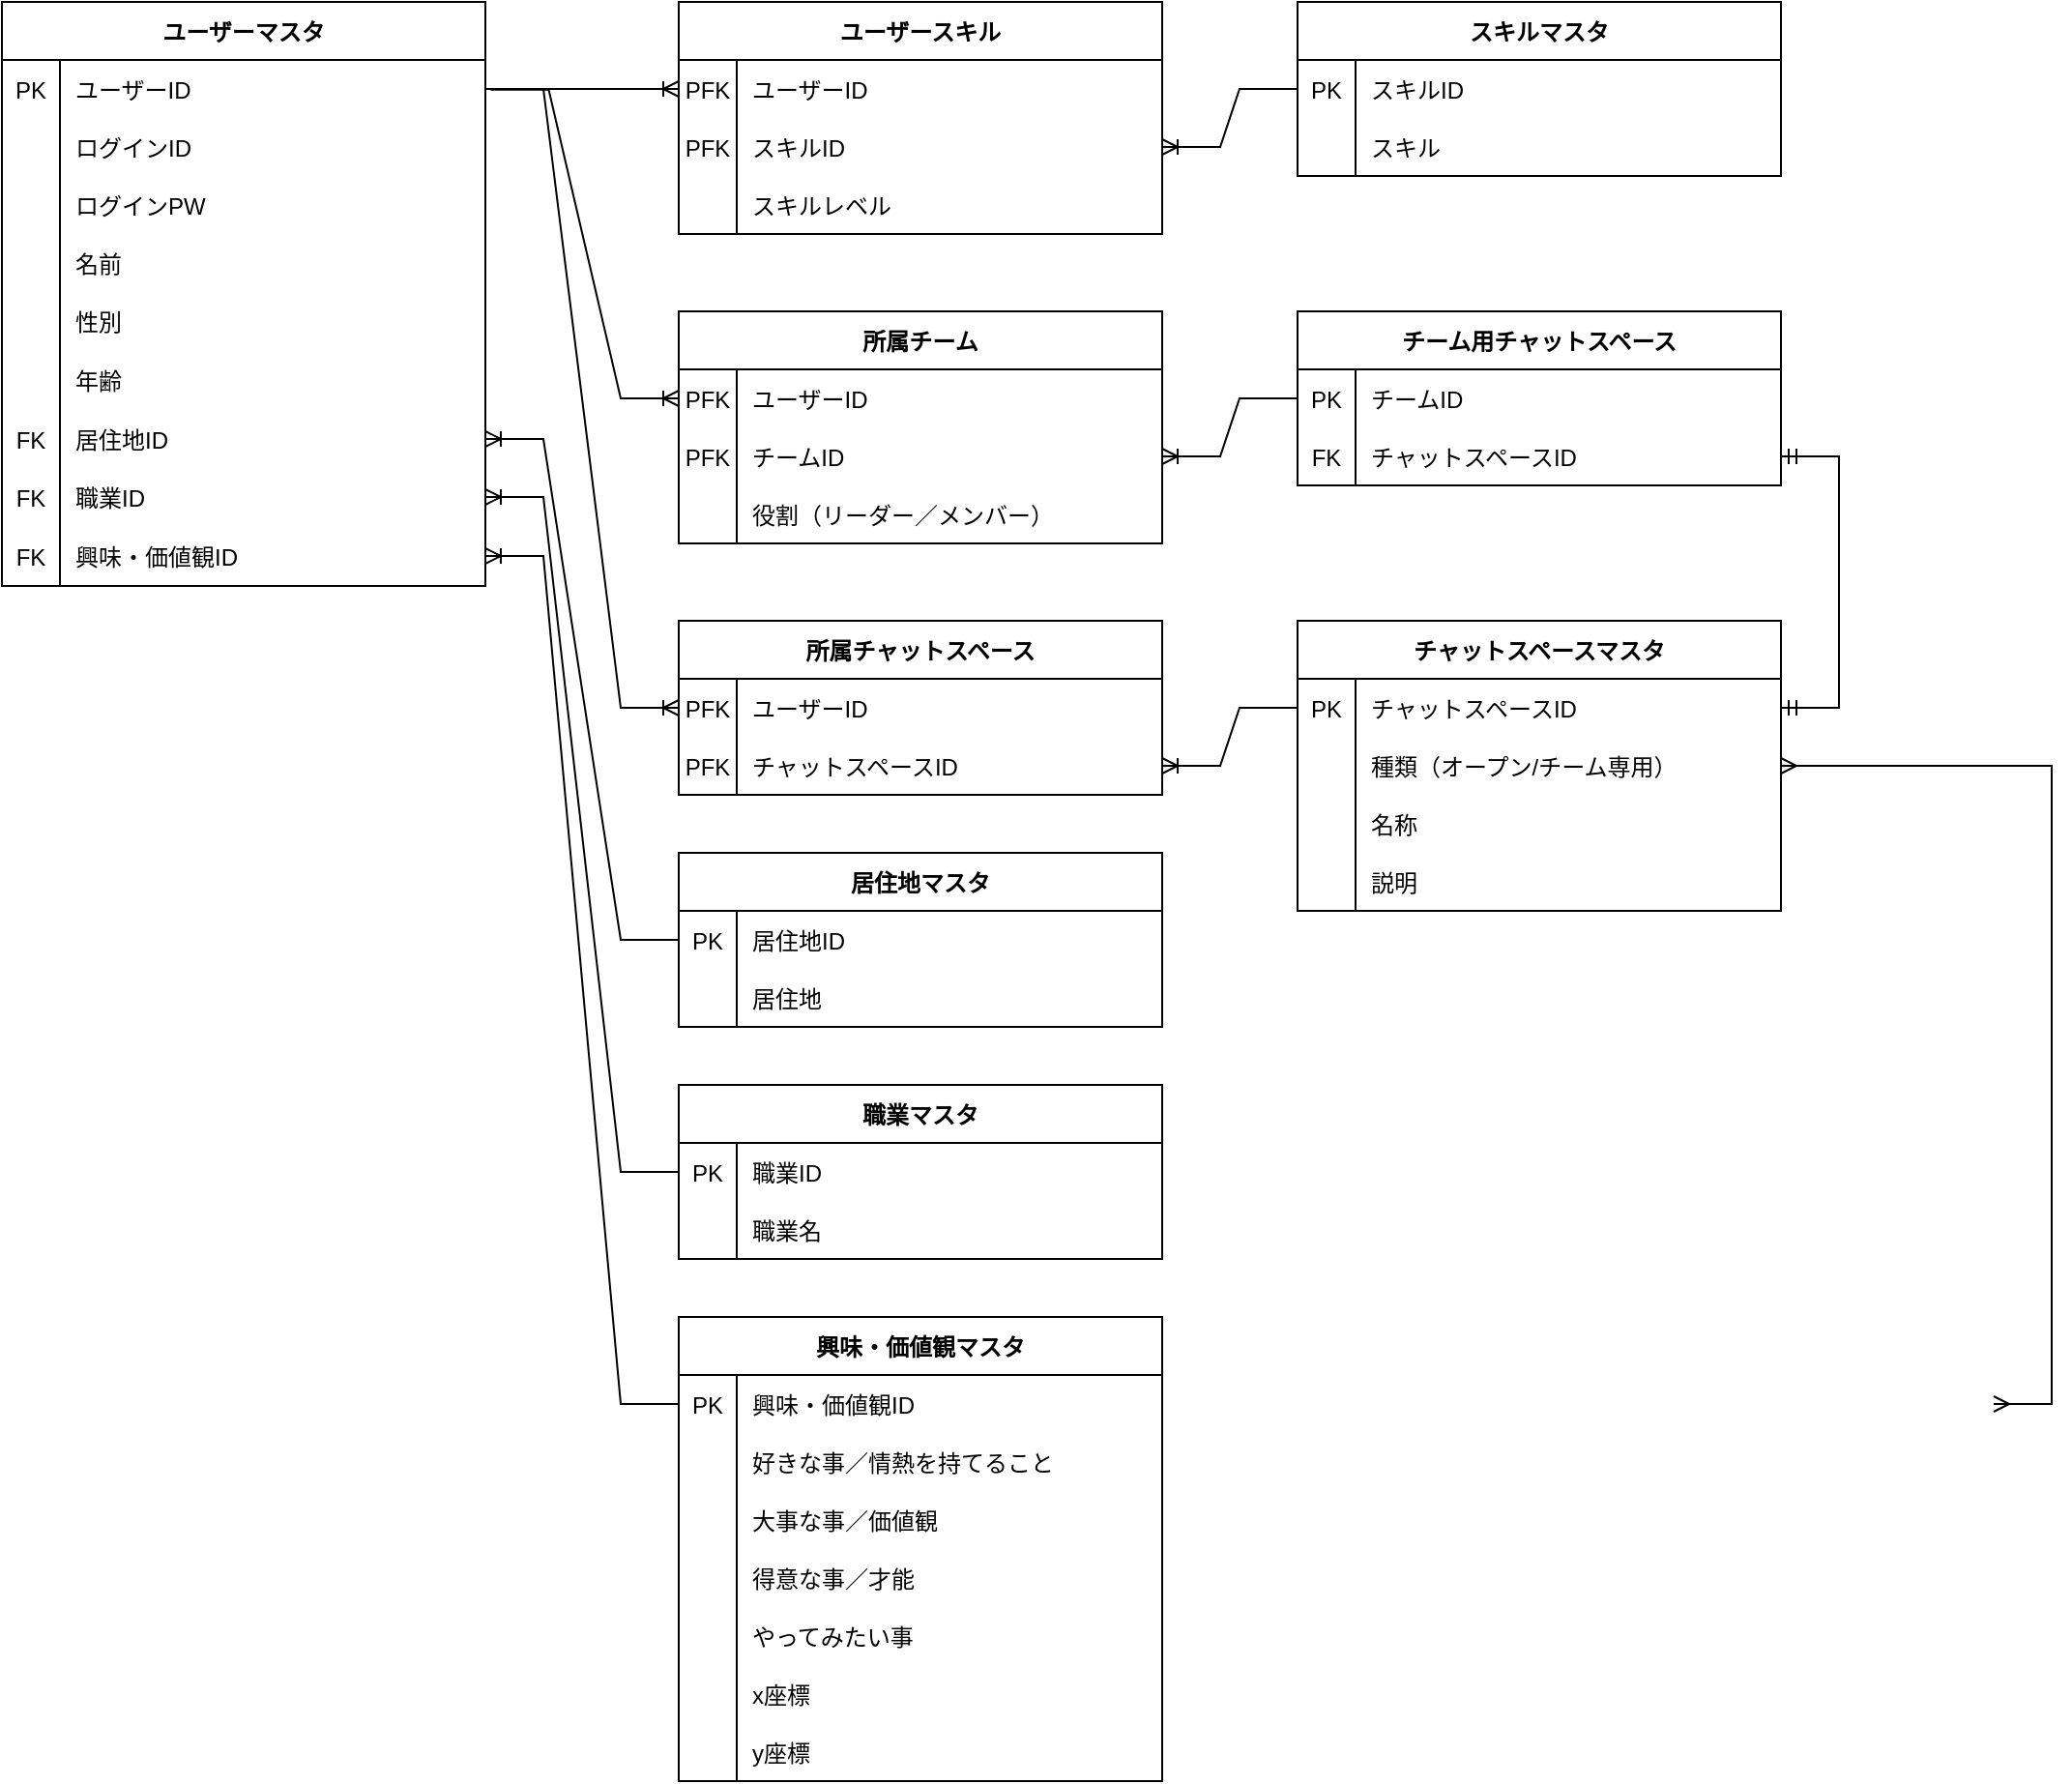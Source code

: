 <mxfile version="24.0.7" type="github">
  <diagram id="R2lEEEUBdFMjLlhIrx00" name="Page-1">
    <mxGraphModel dx="2074" dy="1132" grid="1" gridSize="10" guides="1" tooltips="1" connect="0" arrows="1" fold="1" page="1" pageScale="1" pageWidth="1169" pageHeight="827" math="0" shadow="0" extFonts="Permanent Marker^https://fonts.googleapis.com/css?family=Permanent+Marker">
      <root>
        <mxCell id="0" />
        <mxCell id="1" parent="0" />
        <mxCell id="C-vyLk0tnHw3VtMMgP7b-2" value="居住地マスタ" style="shape=table;startSize=30;container=1;collapsible=1;childLayout=tableLayout;fixedRows=1;rowLines=0;fontStyle=1;align=center;resizeLast=1;" parent="1" vertex="1">
          <mxGeometry x="440" y="520" width="250" height="90" as="geometry" />
        </mxCell>
        <mxCell id="C-vyLk0tnHw3VtMMgP7b-6" value="" style="shape=partialRectangle;collapsible=0;dropTarget=0;pointerEvents=0;fillColor=none;points=[[0,0.5],[1,0.5]];portConstraint=eastwest;top=0;left=0;right=0;bottom=0;" parent="C-vyLk0tnHw3VtMMgP7b-2" vertex="1">
          <mxGeometry y="30" width="250" height="30" as="geometry" />
        </mxCell>
        <mxCell id="C-vyLk0tnHw3VtMMgP7b-7" value="PK" style="shape=partialRectangle;overflow=hidden;connectable=0;fillColor=none;top=0;left=0;bottom=0;right=0;" parent="C-vyLk0tnHw3VtMMgP7b-6" vertex="1">
          <mxGeometry width="30" height="30" as="geometry">
            <mxRectangle width="30" height="30" as="alternateBounds" />
          </mxGeometry>
        </mxCell>
        <mxCell id="C-vyLk0tnHw3VtMMgP7b-8" value="居住地ID" style="shape=partialRectangle;overflow=hidden;connectable=0;fillColor=none;top=0;left=0;bottom=0;right=0;align=left;spacingLeft=6;" parent="C-vyLk0tnHw3VtMMgP7b-6" vertex="1">
          <mxGeometry x="30" width="220" height="30" as="geometry">
            <mxRectangle width="220" height="30" as="alternateBounds" />
          </mxGeometry>
        </mxCell>
        <mxCell id="7nw3ZeE5RMcHWVZsN57C-95" style="shape=partialRectangle;collapsible=0;dropTarget=0;pointerEvents=0;fillColor=none;points=[[0,0.5],[1,0.5]];portConstraint=eastwest;top=0;left=0;right=0;bottom=0;" vertex="1" parent="C-vyLk0tnHw3VtMMgP7b-2">
          <mxGeometry y="60" width="250" height="30" as="geometry" />
        </mxCell>
        <mxCell id="7nw3ZeE5RMcHWVZsN57C-96" style="shape=partialRectangle;overflow=hidden;connectable=0;fillColor=none;top=0;left=0;bottom=0;right=0;" vertex="1" parent="7nw3ZeE5RMcHWVZsN57C-95">
          <mxGeometry width="30" height="30" as="geometry">
            <mxRectangle width="30" height="30" as="alternateBounds" />
          </mxGeometry>
        </mxCell>
        <mxCell id="7nw3ZeE5RMcHWVZsN57C-97" value="居住地" style="shape=partialRectangle;overflow=hidden;connectable=0;fillColor=none;top=0;left=0;bottom=0;right=0;align=left;spacingLeft=6;" vertex="1" parent="7nw3ZeE5RMcHWVZsN57C-95">
          <mxGeometry x="30" width="220" height="30" as="geometry">
            <mxRectangle width="220" height="30" as="alternateBounds" />
          </mxGeometry>
        </mxCell>
        <mxCell id="C-vyLk0tnHw3VtMMgP7b-13" value="職業マスタ" style="shape=table;startSize=30;container=1;collapsible=1;childLayout=tableLayout;fixedRows=1;rowLines=0;fontStyle=1;align=center;resizeLast=1;" parent="1" vertex="1">
          <mxGeometry x="440" y="640" width="250" height="90" as="geometry" />
        </mxCell>
        <mxCell id="7nw3ZeE5RMcHWVZsN57C-98" style="shape=partialRectangle;collapsible=0;dropTarget=0;pointerEvents=0;fillColor=none;points=[[0,0.5],[1,0.5]];portConstraint=eastwest;top=0;left=0;right=0;bottom=0;" vertex="1" parent="C-vyLk0tnHw3VtMMgP7b-13">
          <mxGeometry y="30" width="250" height="30" as="geometry" />
        </mxCell>
        <mxCell id="7nw3ZeE5RMcHWVZsN57C-99" value="PK" style="shape=partialRectangle;overflow=hidden;connectable=0;fillColor=none;top=0;left=0;bottom=0;right=0;" vertex="1" parent="7nw3ZeE5RMcHWVZsN57C-98">
          <mxGeometry width="30" height="30" as="geometry">
            <mxRectangle width="30" height="30" as="alternateBounds" />
          </mxGeometry>
        </mxCell>
        <mxCell id="7nw3ZeE5RMcHWVZsN57C-100" value="職業ID" style="shape=partialRectangle;overflow=hidden;connectable=0;fillColor=none;top=0;left=0;bottom=0;right=0;align=left;spacingLeft=6;" vertex="1" parent="7nw3ZeE5RMcHWVZsN57C-98">
          <mxGeometry x="30" width="220" height="30" as="geometry">
            <mxRectangle width="220" height="30" as="alternateBounds" />
          </mxGeometry>
        </mxCell>
        <mxCell id="C-vyLk0tnHw3VtMMgP7b-17" value="" style="shape=partialRectangle;collapsible=0;dropTarget=0;pointerEvents=0;fillColor=none;points=[[0,0.5],[1,0.5]];portConstraint=eastwest;top=0;left=0;right=0;bottom=0;" parent="C-vyLk0tnHw3VtMMgP7b-13" vertex="1">
          <mxGeometry y="60" width="250" height="30" as="geometry" />
        </mxCell>
        <mxCell id="C-vyLk0tnHw3VtMMgP7b-18" value="" style="shape=partialRectangle;overflow=hidden;connectable=0;fillColor=none;top=0;left=0;bottom=0;right=0;" parent="C-vyLk0tnHw3VtMMgP7b-17" vertex="1">
          <mxGeometry width="30" height="30" as="geometry">
            <mxRectangle width="30" height="30" as="alternateBounds" />
          </mxGeometry>
        </mxCell>
        <mxCell id="C-vyLk0tnHw3VtMMgP7b-19" value="職業名" style="shape=partialRectangle;overflow=hidden;connectable=0;fillColor=none;top=0;left=0;bottom=0;right=0;align=left;spacingLeft=6;" parent="C-vyLk0tnHw3VtMMgP7b-17" vertex="1">
          <mxGeometry x="30" width="220" height="30" as="geometry">
            <mxRectangle width="220" height="30" as="alternateBounds" />
          </mxGeometry>
        </mxCell>
        <mxCell id="C-vyLk0tnHw3VtMMgP7b-23" value="ユーザーマスタ" style="shape=table;startSize=30;container=1;collapsible=1;childLayout=tableLayout;fixedRows=1;rowLines=0;fontStyle=1;align=center;resizeLast=1;" parent="1" vertex="1">
          <mxGeometry x="90" y="80" width="250" height="302" as="geometry" />
        </mxCell>
        <mxCell id="7nw3ZeE5RMcHWVZsN57C-92" style="shape=partialRectangle;collapsible=0;dropTarget=0;pointerEvents=0;fillColor=none;points=[[0,0.5],[1,0.5]];portConstraint=eastwest;top=0;left=0;right=0;bottom=0;" vertex="1" parent="C-vyLk0tnHw3VtMMgP7b-23">
          <mxGeometry y="30" width="250" height="30" as="geometry" />
        </mxCell>
        <mxCell id="7nw3ZeE5RMcHWVZsN57C-93" value="PK" style="shape=partialRectangle;overflow=hidden;connectable=0;fillColor=none;top=0;left=0;bottom=0;right=0;" vertex="1" parent="7nw3ZeE5RMcHWVZsN57C-92">
          <mxGeometry width="30" height="30" as="geometry">
            <mxRectangle width="30" height="30" as="alternateBounds" />
          </mxGeometry>
        </mxCell>
        <mxCell id="7nw3ZeE5RMcHWVZsN57C-94" value="ユーザーID" style="shape=partialRectangle;overflow=hidden;connectable=0;fillColor=none;top=0;left=0;bottom=0;right=0;align=left;spacingLeft=6;" vertex="1" parent="7nw3ZeE5RMcHWVZsN57C-92">
          <mxGeometry x="30" width="220" height="30" as="geometry">
            <mxRectangle width="220" height="30" as="alternateBounds" />
          </mxGeometry>
        </mxCell>
        <mxCell id="C-vyLk0tnHw3VtMMgP7b-27" value="" style="shape=partialRectangle;collapsible=0;dropTarget=0;pointerEvents=0;fillColor=none;points=[[0,0.5],[1,0.5]];portConstraint=eastwest;top=0;left=0;right=0;bottom=0;" parent="C-vyLk0tnHw3VtMMgP7b-23" vertex="1">
          <mxGeometry y="60" width="250" height="30" as="geometry" />
        </mxCell>
        <mxCell id="C-vyLk0tnHw3VtMMgP7b-28" value="" style="shape=partialRectangle;overflow=hidden;connectable=0;fillColor=none;top=0;left=0;bottom=0;right=0;" parent="C-vyLk0tnHw3VtMMgP7b-27" vertex="1">
          <mxGeometry width="30" height="30" as="geometry">
            <mxRectangle width="30" height="30" as="alternateBounds" />
          </mxGeometry>
        </mxCell>
        <mxCell id="C-vyLk0tnHw3VtMMgP7b-29" value="ログインID" style="shape=partialRectangle;overflow=hidden;connectable=0;fillColor=none;top=0;left=0;bottom=0;right=0;align=left;spacingLeft=6;" parent="C-vyLk0tnHw3VtMMgP7b-27" vertex="1">
          <mxGeometry x="30" width="220" height="30" as="geometry">
            <mxRectangle width="220" height="30" as="alternateBounds" />
          </mxGeometry>
        </mxCell>
        <mxCell id="7nw3ZeE5RMcHWVZsN57C-39" style="shape=partialRectangle;collapsible=0;dropTarget=0;pointerEvents=0;fillColor=none;points=[[0,0.5],[1,0.5]];portConstraint=eastwest;top=0;left=0;right=0;bottom=0;" vertex="1" parent="C-vyLk0tnHw3VtMMgP7b-23">
          <mxGeometry y="90" width="250" height="30" as="geometry" />
        </mxCell>
        <mxCell id="7nw3ZeE5RMcHWVZsN57C-40" style="shape=partialRectangle;overflow=hidden;connectable=0;fillColor=none;top=0;left=0;bottom=0;right=0;" vertex="1" parent="7nw3ZeE5RMcHWVZsN57C-39">
          <mxGeometry width="30" height="30" as="geometry">
            <mxRectangle width="30" height="30" as="alternateBounds" />
          </mxGeometry>
        </mxCell>
        <mxCell id="7nw3ZeE5RMcHWVZsN57C-41" value="ログインPW" style="shape=partialRectangle;overflow=hidden;connectable=0;fillColor=none;top=0;left=0;bottom=0;right=0;align=left;spacingLeft=6;" vertex="1" parent="7nw3ZeE5RMcHWVZsN57C-39">
          <mxGeometry x="30" width="220" height="30" as="geometry">
            <mxRectangle width="220" height="30" as="alternateBounds" />
          </mxGeometry>
        </mxCell>
        <mxCell id="7nw3ZeE5RMcHWVZsN57C-42" style="shape=partialRectangle;collapsible=0;dropTarget=0;pointerEvents=0;fillColor=none;points=[[0,0.5],[1,0.5]];portConstraint=eastwest;top=0;left=0;right=0;bottom=0;" vertex="1" parent="C-vyLk0tnHw3VtMMgP7b-23">
          <mxGeometry y="120" width="250" height="30" as="geometry" />
        </mxCell>
        <mxCell id="7nw3ZeE5RMcHWVZsN57C-43" style="shape=partialRectangle;overflow=hidden;connectable=0;fillColor=none;top=0;left=0;bottom=0;right=0;" vertex="1" parent="7nw3ZeE5RMcHWVZsN57C-42">
          <mxGeometry width="30" height="30" as="geometry">
            <mxRectangle width="30" height="30" as="alternateBounds" />
          </mxGeometry>
        </mxCell>
        <mxCell id="7nw3ZeE5RMcHWVZsN57C-44" value="名前" style="shape=partialRectangle;overflow=hidden;connectable=0;fillColor=none;top=0;left=0;bottom=0;right=0;align=left;spacingLeft=6;" vertex="1" parent="7nw3ZeE5RMcHWVZsN57C-42">
          <mxGeometry x="30" width="220" height="30" as="geometry">
            <mxRectangle width="220" height="30" as="alternateBounds" />
          </mxGeometry>
        </mxCell>
        <mxCell id="7nw3ZeE5RMcHWVZsN57C-48" style="shape=partialRectangle;collapsible=0;dropTarget=0;pointerEvents=0;fillColor=none;points=[[0,0.5],[1,0.5]];portConstraint=eastwest;top=0;left=0;right=0;bottom=0;" vertex="1" parent="C-vyLk0tnHw3VtMMgP7b-23">
          <mxGeometry y="150" width="250" height="30" as="geometry" />
        </mxCell>
        <mxCell id="7nw3ZeE5RMcHWVZsN57C-49" value="" style="shape=partialRectangle;overflow=hidden;connectable=0;fillColor=none;top=0;left=0;bottom=0;right=0;" vertex="1" parent="7nw3ZeE5RMcHWVZsN57C-48">
          <mxGeometry width="30" height="30" as="geometry">
            <mxRectangle width="30" height="30" as="alternateBounds" />
          </mxGeometry>
        </mxCell>
        <mxCell id="7nw3ZeE5RMcHWVZsN57C-50" value="性別" style="shape=partialRectangle;overflow=hidden;connectable=0;fillColor=none;top=0;left=0;bottom=0;right=0;align=left;spacingLeft=6;" vertex="1" parent="7nw3ZeE5RMcHWVZsN57C-48">
          <mxGeometry x="30" width="220" height="30" as="geometry">
            <mxRectangle width="220" height="30" as="alternateBounds" />
          </mxGeometry>
        </mxCell>
        <mxCell id="7nw3ZeE5RMcHWVZsN57C-51" style="shape=partialRectangle;collapsible=0;dropTarget=0;pointerEvents=0;fillColor=none;points=[[0,0.5],[1,0.5]];portConstraint=eastwest;top=0;left=0;right=0;bottom=0;" vertex="1" parent="C-vyLk0tnHw3VtMMgP7b-23">
          <mxGeometry y="180" width="250" height="31" as="geometry" />
        </mxCell>
        <mxCell id="7nw3ZeE5RMcHWVZsN57C-52" value="" style="shape=partialRectangle;overflow=hidden;connectable=0;fillColor=none;top=0;left=0;bottom=0;right=0;" vertex="1" parent="7nw3ZeE5RMcHWVZsN57C-51">
          <mxGeometry width="30" height="31" as="geometry">
            <mxRectangle width="30" height="31" as="alternateBounds" />
          </mxGeometry>
        </mxCell>
        <mxCell id="7nw3ZeE5RMcHWVZsN57C-53" value="年齢" style="shape=partialRectangle;overflow=hidden;connectable=0;fillColor=none;top=0;left=0;bottom=0;right=0;align=left;spacingLeft=6;" vertex="1" parent="7nw3ZeE5RMcHWVZsN57C-51">
          <mxGeometry x="30" width="220" height="31" as="geometry">
            <mxRectangle width="220" height="31" as="alternateBounds" />
          </mxGeometry>
        </mxCell>
        <mxCell id="7nw3ZeE5RMcHWVZsN57C-54" style="shape=partialRectangle;collapsible=0;dropTarget=0;pointerEvents=0;fillColor=none;points=[[0,0.5],[1,0.5]];portConstraint=eastwest;top=0;left=0;right=0;bottom=0;" vertex="1" parent="C-vyLk0tnHw3VtMMgP7b-23">
          <mxGeometry y="211" width="250" height="30" as="geometry" />
        </mxCell>
        <mxCell id="7nw3ZeE5RMcHWVZsN57C-55" value="FK" style="shape=partialRectangle;overflow=hidden;connectable=0;fillColor=none;top=0;left=0;bottom=0;right=0;" vertex="1" parent="7nw3ZeE5RMcHWVZsN57C-54">
          <mxGeometry width="30" height="30" as="geometry">
            <mxRectangle width="30" height="30" as="alternateBounds" />
          </mxGeometry>
        </mxCell>
        <mxCell id="7nw3ZeE5RMcHWVZsN57C-56" value="居住地ID" style="shape=partialRectangle;overflow=hidden;connectable=0;fillColor=none;top=0;left=0;bottom=0;right=0;align=left;spacingLeft=6;" vertex="1" parent="7nw3ZeE5RMcHWVZsN57C-54">
          <mxGeometry x="30" width="220" height="30" as="geometry">
            <mxRectangle width="220" height="30" as="alternateBounds" />
          </mxGeometry>
        </mxCell>
        <mxCell id="7nw3ZeE5RMcHWVZsN57C-57" style="shape=partialRectangle;collapsible=0;dropTarget=0;pointerEvents=0;fillColor=none;points=[[0,0.5],[1,0.5]];portConstraint=eastwest;top=0;left=0;right=0;bottom=0;" vertex="1" parent="C-vyLk0tnHw3VtMMgP7b-23">
          <mxGeometry y="241" width="250" height="30" as="geometry" />
        </mxCell>
        <mxCell id="7nw3ZeE5RMcHWVZsN57C-58" value="FK" style="shape=partialRectangle;overflow=hidden;connectable=0;fillColor=none;top=0;left=0;bottom=0;right=0;" vertex="1" parent="7nw3ZeE5RMcHWVZsN57C-57">
          <mxGeometry width="30" height="30" as="geometry">
            <mxRectangle width="30" height="30" as="alternateBounds" />
          </mxGeometry>
        </mxCell>
        <mxCell id="7nw3ZeE5RMcHWVZsN57C-59" value="職業ID" style="shape=partialRectangle;overflow=hidden;connectable=0;fillColor=none;top=0;left=0;bottom=0;right=0;align=left;spacingLeft=6;" vertex="1" parent="7nw3ZeE5RMcHWVZsN57C-57">
          <mxGeometry x="30" width="220" height="30" as="geometry">
            <mxRectangle width="220" height="30" as="alternateBounds" />
          </mxGeometry>
        </mxCell>
        <mxCell id="7nw3ZeE5RMcHWVZsN57C-60" style="shape=partialRectangle;collapsible=0;dropTarget=0;pointerEvents=0;fillColor=none;points=[[0,0.5],[1,0.5]];portConstraint=eastwest;top=0;left=0;right=0;bottom=0;" vertex="1" parent="C-vyLk0tnHw3VtMMgP7b-23">
          <mxGeometry y="271" width="250" height="31" as="geometry" />
        </mxCell>
        <mxCell id="7nw3ZeE5RMcHWVZsN57C-61" value="FK" style="shape=partialRectangle;overflow=hidden;connectable=0;fillColor=none;top=0;left=0;bottom=0;right=0;" vertex="1" parent="7nw3ZeE5RMcHWVZsN57C-60">
          <mxGeometry width="30" height="31" as="geometry">
            <mxRectangle width="30" height="31" as="alternateBounds" />
          </mxGeometry>
        </mxCell>
        <mxCell id="7nw3ZeE5RMcHWVZsN57C-62" value="興味・価値観ID" style="shape=partialRectangle;overflow=hidden;connectable=0;fillColor=none;top=0;left=0;bottom=0;right=0;align=left;spacingLeft=6;fontStyle=0" vertex="1" parent="7nw3ZeE5RMcHWVZsN57C-60">
          <mxGeometry x="30" width="220" height="31" as="geometry">
            <mxRectangle width="220" height="31" as="alternateBounds" />
          </mxGeometry>
        </mxCell>
        <mxCell id="7nw3ZeE5RMcHWVZsN57C-75" value="ユーザースキル" style="shape=table;startSize=30;container=1;collapsible=1;childLayout=tableLayout;fixedRows=1;rowLines=0;fontStyle=1;align=center;resizeLast=1;" vertex="1" parent="1">
          <mxGeometry x="440" y="80" width="250" height="120" as="geometry" />
        </mxCell>
        <mxCell id="7nw3ZeE5RMcHWVZsN57C-101" style="shape=partialRectangle;collapsible=0;dropTarget=0;pointerEvents=0;fillColor=none;points=[[0,0.5],[1,0.5]];portConstraint=eastwest;top=0;left=0;right=0;bottom=0;" vertex="1" parent="7nw3ZeE5RMcHWVZsN57C-75">
          <mxGeometry y="30" width="250" height="30" as="geometry" />
        </mxCell>
        <mxCell id="7nw3ZeE5RMcHWVZsN57C-102" value="PFK" style="shape=partialRectangle;overflow=hidden;connectable=0;fillColor=none;top=0;left=0;bottom=0;right=0;" vertex="1" parent="7nw3ZeE5RMcHWVZsN57C-101">
          <mxGeometry width="30" height="30" as="geometry">
            <mxRectangle width="30" height="30" as="alternateBounds" />
          </mxGeometry>
        </mxCell>
        <mxCell id="7nw3ZeE5RMcHWVZsN57C-103" value="ユーザーID" style="shape=partialRectangle;overflow=hidden;connectable=0;fillColor=none;top=0;left=0;bottom=0;right=0;align=left;spacingLeft=6;" vertex="1" parent="7nw3ZeE5RMcHWVZsN57C-101">
          <mxGeometry x="30" width="220" height="30" as="geometry">
            <mxRectangle width="220" height="30" as="alternateBounds" />
          </mxGeometry>
        </mxCell>
        <mxCell id="7nw3ZeE5RMcHWVZsN57C-79" value="" style="shape=partialRectangle;collapsible=0;dropTarget=0;pointerEvents=0;fillColor=none;points=[[0,0.5],[1,0.5]];portConstraint=eastwest;top=0;left=0;right=0;bottom=0;" vertex="1" parent="7nw3ZeE5RMcHWVZsN57C-75">
          <mxGeometry y="60" width="250" height="30" as="geometry" />
        </mxCell>
        <mxCell id="7nw3ZeE5RMcHWVZsN57C-80" value="PFK" style="shape=partialRectangle;overflow=hidden;connectable=0;fillColor=none;top=0;left=0;bottom=0;right=0;" vertex="1" parent="7nw3ZeE5RMcHWVZsN57C-79">
          <mxGeometry width="30" height="30" as="geometry">
            <mxRectangle width="30" height="30" as="alternateBounds" />
          </mxGeometry>
        </mxCell>
        <mxCell id="7nw3ZeE5RMcHWVZsN57C-81" value="スキルID" style="shape=partialRectangle;overflow=hidden;connectable=0;fillColor=none;top=0;left=0;bottom=0;right=0;align=left;spacingLeft=6;" vertex="1" parent="7nw3ZeE5RMcHWVZsN57C-79">
          <mxGeometry x="30" width="220" height="30" as="geometry">
            <mxRectangle width="220" height="30" as="alternateBounds" />
          </mxGeometry>
        </mxCell>
        <mxCell id="7nw3ZeE5RMcHWVZsN57C-150" value="" style="shape=partialRectangle;collapsible=0;dropTarget=0;pointerEvents=0;fillColor=none;points=[[0,0.5],[1,0.5]];portConstraint=eastwest;top=0;left=0;right=0;bottom=0;" vertex="1" parent="7nw3ZeE5RMcHWVZsN57C-75">
          <mxGeometry y="90" width="250" height="30" as="geometry" />
        </mxCell>
        <mxCell id="7nw3ZeE5RMcHWVZsN57C-151" value="" style="shape=partialRectangle;overflow=hidden;connectable=0;fillColor=none;top=0;left=0;bottom=0;right=0;" vertex="1" parent="7nw3ZeE5RMcHWVZsN57C-150">
          <mxGeometry width="30" height="30" as="geometry">
            <mxRectangle width="30" height="30" as="alternateBounds" />
          </mxGeometry>
        </mxCell>
        <mxCell id="7nw3ZeE5RMcHWVZsN57C-152" value="スキルレベル" style="shape=partialRectangle;overflow=hidden;connectable=0;fillColor=none;top=0;left=0;bottom=0;right=0;align=left;spacingLeft=6;" vertex="1" parent="7nw3ZeE5RMcHWVZsN57C-150">
          <mxGeometry x="30" width="220" height="30" as="geometry">
            <mxRectangle width="220" height="30" as="alternateBounds" />
          </mxGeometry>
        </mxCell>
        <mxCell id="7nw3ZeE5RMcHWVZsN57C-107" value="チャットスペースマスタ" style="shape=table;startSize=30;container=1;collapsible=1;childLayout=tableLayout;fixedRows=1;rowLines=0;fontStyle=1;align=center;resizeLast=1;" vertex="1" parent="1">
          <mxGeometry x="760" y="400" width="250" height="150" as="geometry" />
        </mxCell>
        <mxCell id="7nw3ZeE5RMcHWVZsN57C-108" style="shape=partialRectangle;collapsible=0;dropTarget=0;pointerEvents=0;fillColor=none;points=[[0,0.5],[1,0.5]];portConstraint=eastwest;top=0;left=0;right=0;bottom=0;" vertex="1" parent="7nw3ZeE5RMcHWVZsN57C-107">
          <mxGeometry y="30" width="250" height="30" as="geometry" />
        </mxCell>
        <mxCell id="7nw3ZeE5RMcHWVZsN57C-109" value="PK" style="shape=partialRectangle;overflow=hidden;connectable=0;fillColor=none;top=0;left=0;bottom=0;right=0;" vertex="1" parent="7nw3ZeE5RMcHWVZsN57C-108">
          <mxGeometry width="30" height="30" as="geometry">
            <mxRectangle width="30" height="30" as="alternateBounds" />
          </mxGeometry>
        </mxCell>
        <mxCell id="7nw3ZeE5RMcHWVZsN57C-110" value="チャットスペースID " style="shape=partialRectangle;overflow=hidden;connectable=0;fillColor=none;top=0;left=0;bottom=0;right=0;align=left;spacingLeft=6;" vertex="1" parent="7nw3ZeE5RMcHWVZsN57C-108">
          <mxGeometry x="30" width="220" height="30" as="geometry">
            <mxRectangle width="220" height="30" as="alternateBounds" />
          </mxGeometry>
        </mxCell>
        <mxCell id="7nw3ZeE5RMcHWVZsN57C-111" value="" style="shape=partialRectangle;collapsible=0;dropTarget=0;pointerEvents=0;fillColor=none;points=[[0,0.5],[1,0.5]];portConstraint=eastwest;top=0;left=0;right=0;bottom=0;" vertex="1" parent="7nw3ZeE5RMcHWVZsN57C-107">
          <mxGeometry y="60" width="250" height="30" as="geometry" />
        </mxCell>
        <mxCell id="7nw3ZeE5RMcHWVZsN57C-112" value="" style="shape=partialRectangle;overflow=hidden;connectable=0;fillColor=none;top=0;left=0;bottom=0;right=0;" vertex="1" parent="7nw3ZeE5RMcHWVZsN57C-111">
          <mxGeometry width="30" height="30" as="geometry">
            <mxRectangle width="30" height="30" as="alternateBounds" />
          </mxGeometry>
        </mxCell>
        <mxCell id="7nw3ZeE5RMcHWVZsN57C-113" value="種類（オープン/チーム専用）" style="shape=partialRectangle;overflow=hidden;connectable=0;fillColor=none;top=0;left=0;bottom=0;right=0;align=left;spacingLeft=6;" vertex="1" parent="7nw3ZeE5RMcHWVZsN57C-111">
          <mxGeometry x="30" width="220" height="30" as="geometry">
            <mxRectangle width="220" height="30" as="alternateBounds" />
          </mxGeometry>
        </mxCell>
        <mxCell id="7nw3ZeE5RMcHWVZsN57C-114" style="shape=partialRectangle;collapsible=0;dropTarget=0;pointerEvents=0;fillColor=none;points=[[0,0.5],[1,0.5]];portConstraint=eastwest;top=0;left=0;right=0;bottom=0;" vertex="1" parent="7nw3ZeE5RMcHWVZsN57C-107">
          <mxGeometry y="90" width="250" height="30" as="geometry" />
        </mxCell>
        <mxCell id="7nw3ZeE5RMcHWVZsN57C-115" style="shape=partialRectangle;overflow=hidden;connectable=0;fillColor=none;top=0;left=0;bottom=0;right=0;" vertex="1" parent="7nw3ZeE5RMcHWVZsN57C-114">
          <mxGeometry width="30" height="30" as="geometry">
            <mxRectangle width="30" height="30" as="alternateBounds" />
          </mxGeometry>
        </mxCell>
        <mxCell id="7nw3ZeE5RMcHWVZsN57C-116" value="名称" style="shape=partialRectangle;overflow=hidden;connectable=0;fillColor=none;top=0;left=0;bottom=0;right=0;align=left;spacingLeft=6;" vertex="1" parent="7nw3ZeE5RMcHWVZsN57C-114">
          <mxGeometry x="30" width="220" height="30" as="geometry">
            <mxRectangle width="220" height="30" as="alternateBounds" />
          </mxGeometry>
        </mxCell>
        <mxCell id="7nw3ZeE5RMcHWVZsN57C-171" style="shape=partialRectangle;collapsible=0;dropTarget=0;pointerEvents=0;fillColor=none;points=[[0,0.5],[1,0.5]];portConstraint=eastwest;top=0;left=0;right=0;bottom=0;" vertex="1" parent="7nw3ZeE5RMcHWVZsN57C-107">
          <mxGeometry y="120" width="250" height="30" as="geometry" />
        </mxCell>
        <mxCell id="7nw3ZeE5RMcHWVZsN57C-172" style="shape=partialRectangle;overflow=hidden;connectable=0;fillColor=none;top=0;left=0;bottom=0;right=0;" vertex="1" parent="7nw3ZeE5RMcHWVZsN57C-171">
          <mxGeometry width="30" height="30" as="geometry">
            <mxRectangle width="30" height="30" as="alternateBounds" />
          </mxGeometry>
        </mxCell>
        <mxCell id="7nw3ZeE5RMcHWVZsN57C-173" value="説明" style="shape=partialRectangle;overflow=hidden;connectable=0;fillColor=none;top=0;left=0;bottom=0;right=0;align=left;spacingLeft=6;" vertex="1" parent="7nw3ZeE5RMcHWVZsN57C-171">
          <mxGeometry x="30" width="220" height="30" as="geometry">
            <mxRectangle width="220" height="30" as="alternateBounds" />
          </mxGeometry>
        </mxCell>
        <mxCell id="7nw3ZeE5RMcHWVZsN57C-117" value="興味・価値観マスタ" style="shape=table;startSize=30;container=1;collapsible=1;childLayout=tableLayout;fixedRows=1;rowLines=0;fontStyle=1;align=center;resizeLast=1;" vertex="1" parent="1">
          <mxGeometry x="440" y="760" width="250" height="240" as="geometry" />
        </mxCell>
        <mxCell id="7nw3ZeE5RMcHWVZsN57C-165" style="shape=partialRectangle;collapsible=0;dropTarget=0;pointerEvents=0;fillColor=none;points=[[0,0.5],[1,0.5]];portConstraint=eastwest;top=0;left=0;right=0;bottom=0;" vertex="1" parent="7nw3ZeE5RMcHWVZsN57C-117">
          <mxGeometry y="30" width="250" height="30" as="geometry" />
        </mxCell>
        <mxCell id="7nw3ZeE5RMcHWVZsN57C-166" value="PK" style="shape=partialRectangle;overflow=hidden;connectable=0;fillColor=none;top=0;left=0;bottom=0;right=0;" vertex="1" parent="7nw3ZeE5RMcHWVZsN57C-165">
          <mxGeometry width="30" height="30" as="geometry">
            <mxRectangle width="30" height="30" as="alternateBounds" />
          </mxGeometry>
        </mxCell>
        <mxCell id="7nw3ZeE5RMcHWVZsN57C-167" value="興味・価値観ID" style="shape=partialRectangle;overflow=hidden;connectable=0;fillColor=none;top=0;left=0;bottom=0;right=0;align=left;spacingLeft=6;" vertex="1" parent="7nw3ZeE5RMcHWVZsN57C-165">
          <mxGeometry x="30" width="220" height="30" as="geometry">
            <mxRectangle width="220" height="30" as="alternateBounds" />
          </mxGeometry>
        </mxCell>
        <mxCell id="7nw3ZeE5RMcHWVZsN57C-168" style="shape=partialRectangle;collapsible=0;dropTarget=0;pointerEvents=0;fillColor=none;points=[[0,0.5],[1,0.5]];portConstraint=eastwest;top=0;left=0;right=0;bottom=0;" vertex="1" parent="7nw3ZeE5RMcHWVZsN57C-117">
          <mxGeometry y="60" width="250" height="30" as="geometry" />
        </mxCell>
        <mxCell id="7nw3ZeE5RMcHWVZsN57C-169" value="" style="shape=partialRectangle;overflow=hidden;connectable=0;fillColor=none;top=0;left=0;bottom=0;right=0;" vertex="1" parent="7nw3ZeE5RMcHWVZsN57C-168">
          <mxGeometry width="30" height="30" as="geometry">
            <mxRectangle width="30" height="30" as="alternateBounds" />
          </mxGeometry>
        </mxCell>
        <mxCell id="7nw3ZeE5RMcHWVZsN57C-170" value="好きな事／情熱を持てること" style="shape=partialRectangle;overflow=hidden;connectable=0;fillColor=none;top=0;left=0;bottom=0;right=0;align=left;spacingLeft=6;" vertex="1" parent="7nw3ZeE5RMcHWVZsN57C-168">
          <mxGeometry x="30" width="220" height="30" as="geometry">
            <mxRectangle width="220" height="30" as="alternateBounds" />
          </mxGeometry>
        </mxCell>
        <mxCell id="7nw3ZeE5RMcHWVZsN57C-118" style="shape=partialRectangle;collapsible=0;dropTarget=0;pointerEvents=0;fillColor=none;points=[[0,0.5],[1,0.5]];portConstraint=eastwest;top=0;left=0;right=0;bottom=0;" vertex="1" parent="7nw3ZeE5RMcHWVZsN57C-117">
          <mxGeometry y="90" width="250" height="30" as="geometry" />
        </mxCell>
        <mxCell id="7nw3ZeE5RMcHWVZsN57C-119" value="" style="shape=partialRectangle;overflow=hidden;connectable=0;fillColor=none;top=0;left=0;bottom=0;right=0;" vertex="1" parent="7nw3ZeE5RMcHWVZsN57C-118">
          <mxGeometry width="30" height="30" as="geometry">
            <mxRectangle width="30" height="30" as="alternateBounds" />
          </mxGeometry>
        </mxCell>
        <mxCell id="7nw3ZeE5RMcHWVZsN57C-120" value="大事な事／価値観" style="shape=partialRectangle;overflow=hidden;connectable=0;fillColor=none;top=0;left=0;bottom=0;right=0;align=left;spacingLeft=6;" vertex="1" parent="7nw3ZeE5RMcHWVZsN57C-118">
          <mxGeometry x="30" width="220" height="30" as="geometry">
            <mxRectangle width="220" height="30" as="alternateBounds" />
          </mxGeometry>
        </mxCell>
        <mxCell id="7nw3ZeE5RMcHWVZsN57C-121" value="" style="shape=partialRectangle;collapsible=0;dropTarget=0;pointerEvents=0;fillColor=none;points=[[0,0.5],[1,0.5]];portConstraint=eastwest;top=0;left=0;right=0;bottom=0;" vertex="1" parent="7nw3ZeE5RMcHWVZsN57C-117">
          <mxGeometry y="120" width="250" height="30" as="geometry" />
        </mxCell>
        <mxCell id="7nw3ZeE5RMcHWVZsN57C-122" value="" style="shape=partialRectangle;overflow=hidden;connectable=0;fillColor=none;top=0;left=0;bottom=0;right=0;" vertex="1" parent="7nw3ZeE5RMcHWVZsN57C-121">
          <mxGeometry width="30" height="30" as="geometry">
            <mxRectangle width="30" height="30" as="alternateBounds" />
          </mxGeometry>
        </mxCell>
        <mxCell id="7nw3ZeE5RMcHWVZsN57C-123" value="得意な事／才能" style="shape=partialRectangle;overflow=hidden;connectable=0;fillColor=none;top=0;left=0;bottom=0;right=0;align=left;spacingLeft=6;" vertex="1" parent="7nw3ZeE5RMcHWVZsN57C-121">
          <mxGeometry x="30" width="220" height="30" as="geometry">
            <mxRectangle width="220" height="30" as="alternateBounds" />
          </mxGeometry>
        </mxCell>
        <mxCell id="7nw3ZeE5RMcHWVZsN57C-247" style="shape=partialRectangle;collapsible=0;dropTarget=0;pointerEvents=0;fillColor=none;points=[[0,0.5],[1,0.5]];portConstraint=eastwest;top=0;left=0;right=0;bottom=0;" vertex="1" parent="7nw3ZeE5RMcHWVZsN57C-117">
          <mxGeometry y="150" width="250" height="30" as="geometry" />
        </mxCell>
        <mxCell id="7nw3ZeE5RMcHWVZsN57C-248" style="shape=partialRectangle;overflow=hidden;connectable=0;fillColor=none;top=0;left=0;bottom=0;right=0;" vertex="1" parent="7nw3ZeE5RMcHWVZsN57C-247">
          <mxGeometry width="30" height="30" as="geometry">
            <mxRectangle width="30" height="30" as="alternateBounds" />
          </mxGeometry>
        </mxCell>
        <mxCell id="7nw3ZeE5RMcHWVZsN57C-249" value="やってみたい事" style="shape=partialRectangle;overflow=hidden;connectable=0;fillColor=none;top=0;left=0;bottom=0;right=0;align=left;spacingLeft=6;" vertex="1" parent="7nw3ZeE5RMcHWVZsN57C-247">
          <mxGeometry x="30" width="220" height="30" as="geometry">
            <mxRectangle width="220" height="30" as="alternateBounds" />
          </mxGeometry>
        </mxCell>
        <mxCell id="7nw3ZeE5RMcHWVZsN57C-250" style="shape=partialRectangle;collapsible=0;dropTarget=0;pointerEvents=0;fillColor=none;points=[[0,0.5],[1,0.5]];portConstraint=eastwest;top=0;left=0;right=0;bottom=0;" vertex="1" parent="7nw3ZeE5RMcHWVZsN57C-117">
          <mxGeometry y="180" width="250" height="30" as="geometry" />
        </mxCell>
        <mxCell id="7nw3ZeE5RMcHWVZsN57C-251" style="shape=partialRectangle;overflow=hidden;connectable=0;fillColor=none;top=0;left=0;bottom=0;right=0;" vertex="1" parent="7nw3ZeE5RMcHWVZsN57C-250">
          <mxGeometry width="30" height="30" as="geometry">
            <mxRectangle width="30" height="30" as="alternateBounds" />
          </mxGeometry>
        </mxCell>
        <mxCell id="7nw3ZeE5RMcHWVZsN57C-252" value="x座標" style="shape=partialRectangle;overflow=hidden;connectable=0;fillColor=none;top=0;left=0;bottom=0;right=0;align=left;spacingLeft=6;" vertex="1" parent="7nw3ZeE5RMcHWVZsN57C-250">
          <mxGeometry x="30" width="220" height="30" as="geometry">
            <mxRectangle width="220" height="30" as="alternateBounds" />
          </mxGeometry>
        </mxCell>
        <mxCell id="7nw3ZeE5RMcHWVZsN57C-124" style="shape=partialRectangle;collapsible=0;dropTarget=0;pointerEvents=0;fillColor=none;points=[[0,0.5],[1,0.5]];portConstraint=eastwest;top=0;left=0;right=0;bottom=0;" vertex="1" parent="7nw3ZeE5RMcHWVZsN57C-117">
          <mxGeometry y="210" width="250" height="30" as="geometry" />
        </mxCell>
        <mxCell id="7nw3ZeE5RMcHWVZsN57C-125" style="shape=partialRectangle;overflow=hidden;connectable=0;fillColor=none;top=0;left=0;bottom=0;right=0;" vertex="1" parent="7nw3ZeE5RMcHWVZsN57C-124">
          <mxGeometry width="30" height="30" as="geometry">
            <mxRectangle width="30" height="30" as="alternateBounds" />
          </mxGeometry>
        </mxCell>
        <mxCell id="7nw3ZeE5RMcHWVZsN57C-126" value="y座標" style="shape=partialRectangle;overflow=hidden;connectable=0;fillColor=none;top=0;left=0;bottom=0;right=0;align=left;spacingLeft=6;" vertex="1" parent="7nw3ZeE5RMcHWVZsN57C-124">
          <mxGeometry x="30" width="220" height="30" as="geometry">
            <mxRectangle width="220" height="30" as="alternateBounds" />
          </mxGeometry>
        </mxCell>
        <mxCell id="7nw3ZeE5RMcHWVZsN57C-174" value="チーム用チャットスペース" style="shape=table;startSize=30;container=1;collapsible=1;childLayout=tableLayout;fixedRows=1;rowLines=0;fontStyle=1;align=center;resizeLast=1;" vertex="1" parent="1">
          <mxGeometry x="760" y="240" width="250" height="90" as="geometry" />
        </mxCell>
        <mxCell id="7nw3ZeE5RMcHWVZsN57C-175" style="shape=partialRectangle;collapsible=0;dropTarget=0;pointerEvents=0;fillColor=none;points=[[0,0.5],[1,0.5]];portConstraint=eastwest;top=0;left=0;right=0;bottom=0;" vertex="1" parent="7nw3ZeE5RMcHWVZsN57C-174">
          <mxGeometry y="30" width="250" height="30" as="geometry" />
        </mxCell>
        <mxCell id="7nw3ZeE5RMcHWVZsN57C-176" value="PK" style="shape=partialRectangle;overflow=hidden;connectable=0;fillColor=none;top=0;left=0;bottom=0;right=0;" vertex="1" parent="7nw3ZeE5RMcHWVZsN57C-175">
          <mxGeometry width="30" height="30" as="geometry">
            <mxRectangle width="30" height="30" as="alternateBounds" />
          </mxGeometry>
        </mxCell>
        <mxCell id="7nw3ZeE5RMcHWVZsN57C-177" value="チームID" style="shape=partialRectangle;overflow=hidden;connectable=0;fillColor=none;top=0;left=0;bottom=0;right=0;align=left;spacingLeft=6;" vertex="1" parent="7nw3ZeE5RMcHWVZsN57C-175">
          <mxGeometry x="30" width="220" height="30" as="geometry">
            <mxRectangle width="220" height="30" as="alternateBounds" />
          </mxGeometry>
        </mxCell>
        <mxCell id="7nw3ZeE5RMcHWVZsN57C-299" style="shape=partialRectangle;collapsible=0;dropTarget=0;pointerEvents=0;fillColor=none;points=[[0,0.5],[1,0.5]];portConstraint=eastwest;top=0;left=0;right=0;bottom=0;" vertex="1" parent="7nw3ZeE5RMcHWVZsN57C-174">
          <mxGeometry y="60" width="250" height="30" as="geometry" />
        </mxCell>
        <mxCell id="7nw3ZeE5RMcHWVZsN57C-300" value="FK" style="shape=partialRectangle;overflow=hidden;connectable=0;fillColor=none;top=0;left=0;bottom=0;right=0;" vertex="1" parent="7nw3ZeE5RMcHWVZsN57C-299">
          <mxGeometry width="30" height="30" as="geometry">
            <mxRectangle width="30" height="30" as="alternateBounds" />
          </mxGeometry>
        </mxCell>
        <mxCell id="7nw3ZeE5RMcHWVZsN57C-301" value="チャットスペースID" style="shape=partialRectangle;overflow=hidden;connectable=0;fillColor=none;top=0;left=0;bottom=0;right=0;align=left;spacingLeft=6;" vertex="1" parent="7nw3ZeE5RMcHWVZsN57C-299">
          <mxGeometry x="30" width="220" height="30" as="geometry">
            <mxRectangle width="220" height="30" as="alternateBounds" />
          </mxGeometry>
        </mxCell>
        <mxCell id="7nw3ZeE5RMcHWVZsN57C-216" value="" style="edgeStyle=entityRelationEdgeStyle;fontSize=12;html=1;endArrow=ERoneToMany;rounded=0;" edge="1" parent="1" source="C-vyLk0tnHw3VtMMgP7b-6" target="7nw3ZeE5RMcHWVZsN57C-54">
          <mxGeometry width="100" height="100" relative="1" as="geometry">
            <mxPoint x="820" y="500" as="sourcePoint" />
            <mxPoint x="920" y="400" as="targetPoint" />
          </mxGeometry>
        </mxCell>
        <mxCell id="7nw3ZeE5RMcHWVZsN57C-217" value="" style="edgeStyle=entityRelationEdgeStyle;fontSize=12;html=1;endArrow=ERoneToMany;rounded=0;" edge="1" parent="1" source="7nw3ZeE5RMcHWVZsN57C-98" target="7nw3ZeE5RMcHWVZsN57C-57">
          <mxGeometry width="100" height="100" relative="1" as="geometry">
            <mxPoint x="950" y="291" as="sourcePoint" />
            <mxPoint x="490" y="460" as="targetPoint" />
          </mxGeometry>
        </mxCell>
        <mxCell id="7nw3ZeE5RMcHWVZsN57C-218" value="" style="edgeStyle=entityRelationEdgeStyle;fontSize=12;html=1;endArrow=ERoneToMany;rounded=0;" edge="1" parent="1" source="7nw3ZeE5RMcHWVZsN57C-92" target="7nw3ZeE5RMcHWVZsN57C-101">
          <mxGeometry width="100" height="100" relative="1" as="geometry">
            <mxPoint x="430" y="150" as="sourcePoint" />
            <mxPoint x="350" y="570" as="targetPoint" />
          </mxGeometry>
        </mxCell>
        <mxCell id="7nw3ZeE5RMcHWVZsN57C-230" value="" style="edgeStyle=entityRelationEdgeStyle;fontSize=12;html=1;endArrow=ERoneToMany;rounded=0;" edge="1" parent="1" source="7nw3ZeE5RMcHWVZsN57C-165" target="7nw3ZeE5RMcHWVZsN57C-60">
          <mxGeometry width="100" height="100" relative="1" as="geometry">
            <mxPoint x="659" y="542" as="sourcePoint" />
            <mxPoint x="240" y="573" as="targetPoint" />
          </mxGeometry>
        </mxCell>
        <mxCell id="7nw3ZeE5RMcHWVZsN57C-231" value="所属チーム" style="shape=table;startSize=30;container=1;collapsible=1;childLayout=tableLayout;fixedRows=1;rowLines=0;fontStyle=1;align=center;resizeLast=1;" vertex="1" parent="1">
          <mxGeometry x="440" y="240" width="250" height="120" as="geometry" />
        </mxCell>
        <mxCell id="7nw3ZeE5RMcHWVZsN57C-232" style="shape=partialRectangle;collapsible=0;dropTarget=0;pointerEvents=0;fillColor=none;points=[[0,0.5],[1,0.5]];portConstraint=eastwest;top=0;left=0;right=0;bottom=0;" vertex="1" parent="7nw3ZeE5RMcHWVZsN57C-231">
          <mxGeometry y="30" width="250" height="30" as="geometry" />
        </mxCell>
        <mxCell id="7nw3ZeE5RMcHWVZsN57C-233" value="PFK" style="shape=partialRectangle;overflow=hidden;connectable=0;fillColor=none;top=0;left=0;bottom=0;right=0;" vertex="1" parent="7nw3ZeE5RMcHWVZsN57C-232">
          <mxGeometry width="30" height="30" as="geometry">
            <mxRectangle width="30" height="30" as="alternateBounds" />
          </mxGeometry>
        </mxCell>
        <mxCell id="7nw3ZeE5RMcHWVZsN57C-234" value="ユーザーID" style="shape=partialRectangle;overflow=hidden;connectable=0;fillColor=none;top=0;left=0;bottom=0;right=0;align=left;spacingLeft=6;" vertex="1" parent="7nw3ZeE5RMcHWVZsN57C-232">
          <mxGeometry x="30" width="220" height="30" as="geometry">
            <mxRectangle width="220" height="30" as="alternateBounds" />
          </mxGeometry>
        </mxCell>
        <mxCell id="7nw3ZeE5RMcHWVZsN57C-235" value="" style="shape=partialRectangle;collapsible=0;dropTarget=0;pointerEvents=0;fillColor=none;points=[[0,0.5],[1,0.5]];portConstraint=eastwest;top=0;left=0;right=0;bottom=0;" vertex="1" parent="7nw3ZeE5RMcHWVZsN57C-231">
          <mxGeometry y="60" width="250" height="30" as="geometry" />
        </mxCell>
        <mxCell id="7nw3ZeE5RMcHWVZsN57C-236" value="PFK" style="shape=partialRectangle;overflow=hidden;connectable=0;fillColor=none;top=0;left=0;bottom=0;right=0;" vertex="1" parent="7nw3ZeE5RMcHWVZsN57C-235">
          <mxGeometry width="30" height="30" as="geometry">
            <mxRectangle width="30" height="30" as="alternateBounds" />
          </mxGeometry>
        </mxCell>
        <mxCell id="7nw3ZeE5RMcHWVZsN57C-237" value="チームID" style="shape=partialRectangle;overflow=hidden;connectable=0;fillColor=none;top=0;left=0;bottom=0;right=0;align=left;spacingLeft=6;" vertex="1" parent="7nw3ZeE5RMcHWVZsN57C-235">
          <mxGeometry x="30" width="220" height="30" as="geometry">
            <mxRectangle width="220" height="30" as="alternateBounds" />
          </mxGeometry>
        </mxCell>
        <mxCell id="7nw3ZeE5RMcHWVZsN57C-238" value="" style="shape=partialRectangle;collapsible=0;dropTarget=0;pointerEvents=0;fillColor=none;points=[[0,0.5],[1,0.5]];portConstraint=eastwest;top=0;left=0;right=0;bottom=0;" vertex="1" parent="7nw3ZeE5RMcHWVZsN57C-231">
          <mxGeometry y="90" width="250" height="30" as="geometry" />
        </mxCell>
        <mxCell id="7nw3ZeE5RMcHWVZsN57C-239" value="" style="shape=partialRectangle;overflow=hidden;connectable=0;fillColor=none;top=0;left=0;bottom=0;right=0;" vertex="1" parent="7nw3ZeE5RMcHWVZsN57C-238">
          <mxGeometry width="30" height="30" as="geometry">
            <mxRectangle width="30" height="30" as="alternateBounds" />
          </mxGeometry>
        </mxCell>
        <mxCell id="7nw3ZeE5RMcHWVZsN57C-240" value="役割（リーダー／メンバー）" style="shape=partialRectangle;overflow=hidden;connectable=0;fillColor=none;top=0;left=0;bottom=0;right=0;align=left;spacingLeft=6;" vertex="1" parent="7nw3ZeE5RMcHWVZsN57C-238">
          <mxGeometry x="30" width="220" height="30" as="geometry">
            <mxRectangle width="220" height="30" as="alternateBounds" />
          </mxGeometry>
        </mxCell>
        <mxCell id="7nw3ZeE5RMcHWVZsN57C-253" value="" style="edgeStyle=entityRelationEdgeStyle;fontSize=12;html=1;endArrow=ERoneToMany;rounded=0;exitX=1.011;exitY=0.511;exitDx=0;exitDy=0;exitPerimeter=0;" edge="1" parent="1" source="7nw3ZeE5RMcHWVZsN57C-92" target="7nw3ZeE5RMcHWVZsN57C-232">
          <mxGeometry width="100" height="100" relative="1" as="geometry">
            <mxPoint x="350.5" y="220" as="sourcePoint" />
            <mxPoint x="779.5" y="140" as="targetPoint" />
          </mxGeometry>
        </mxCell>
        <mxCell id="7nw3ZeE5RMcHWVZsN57C-255" value="スキルマスタ" style="shape=table;startSize=30;container=1;collapsible=1;childLayout=tableLayout;fixedRows=1;rowLines=0;fontStyle=1;align=center;resizeLast=1;" vertex="1" parent="1">
          <mxGeometry x="760" y="80" width="250" height="90" as="geometry" />
        </mxCell>
        <mxCell id="7nw3ZeE5RMcHWVZsN57C-256" value="" style="shape=partialRectangle;collapsible=0;dropTarget=0;pointerEvents=0;fillColor=none;points=[[0,0.5],[1,0.5]];portConstraint=eastwest;top=0;left=0;right=0;bottom=0;" vertex="1" parent="7nw3ZeE5RMcHWVZsN57C-255">
          <mxGeometry y="30" width="250" height="30" as="geometry" />
        </mxCell>
        <mxCell id="7nw3ZeE5RMcHWVZsN57C-257" value="PK" style="shape=partialRectangle;overflow=hidden;connectable=0;fillColor=none;top=0;left=0;bottom=0;right=0;" vertex="1" parent="7nw3ZeE5RMcHWVZsN57C-256">
          <mxGeometry width="30" height="30" as="geometry">
            <mxRectangle width="30" height="30" as="alternateBounds" />
          </mxGeometry>
        </mxCell>
        <mxCell id="7nw3ZeE5RMcHWVZsN57C-258" value="スキルID" style="shape=partialRectangle;overflow=hidden;connectable=0;fillColor=none;top=0;left=0;bottom=0;right=0;align=left;spacingLeft=6;" vertex="1" parent="7nw3ZeE5RMcHWVZsN57C-256">
          <mxGeometry x="30" width="220" height="30" as="geometry">
            <mxRectangle width="220" height="30" as="alternateBounds" />
          </mxGeometry>
        </mxCell>
        <mxCell id="7nw3ZeE5RMcHWVZsN57C-259" style="shape=partialRectangle;collapsible=0;dropTarget=0;pointerEvents=0;fillColor=none;points=[[0,0.5],[1,0.5]];portConstraint=eastwest;top=0;left=0;right=0;bottom=0;" vertex="1" parent="7nw3ZeE5RMcHWVZsN57C-255">
          <mxGeometry y="60" width="250" height="30" as="geometry" />
        </mxCell>
        <mxCell id="7nw3ZeE5RMcHWVZsN57C-260" style="shape=partialRectangle;overflow=hidden;connectable=0;fillColor=none;top=0;left=0;bottom=0;right=0;" vertex="1" parent="7nw3ZeE5RMcHWVZsN57C-259">
          <mxGeometry width="30" height="30" as="geometry">
            <mxRectangle width="30" height="30" as="alternateBounds" />
          </mxGeometry>
        </mxCell>
        <mxCell id="7nw3ZeE5RMcHWVZsN57C-261" value="スキル" style="shape=partialRectangle;overflow=hidden;connectable=0;fillColor=none;top=0;left=0;bottom=0;right=0;align=left;spacingLeft=6;" vertex="1" parent="7nw3ZeE5RMcHWVZsN57C-259">
          <mxGeometry x="30" width="220" height="30" as="geometry">
            <mxRectangle width="220" height="30" as="alternateBounds" />
          </mxGeometry>
        </mxCell>
        <mxCell id="7nw3ZeE5RMcHWVZsN57C-262" value="" style="edgeStyle=entityRelationEdgeStyle;fontSize=12;html=1;endArrow=ERoneToMany;rounded=0;" edge="1" parent="1" source="7nw3ZeE5RMcHWVZsN57C-256" target="7nw3ZeE5RMcHWVZsN57C-79">
          <mxGeometry width="100" height="100" relative="1" as="geometry">
            <mxPoint x="350.5" y="240" as="sourcePoint" />
            <mxPoint x="779.5" y="130" as="targetPoint" />
          </mxGeometry>
        </mxCell>
        <mxCell id="7nw3ZeE5RMcHWVZsN57C-277" value="所属チャットスペース" style="shape=table;startSize=30;container=1;collapsible=1;childLayout=tableLayout;fixedRows=1;rowLines=0;fontStyle=1;align=center;resizeLast=1;" vertex="1" parent="1">
          <mxGeometry x="440" y="400" width="250" height="90" as="geometry" />
        </mxCell>
        <mxCell id="7nw3ZeE5RMcHWVZsN57C-278" style="shape=partialRectangle;collapsible=0;dropTarget=0;pointerEvents=0;fillColor=none;points=[[0,0.5],[1,0.5]];portConstraint=eastwest;top=0;left=0;right=0;bottom=0;" vertex="1" parent="7nw3ZeE5RMcHWVZsN57C-277">
          <mxGeometry y="30" width="250" height="30" as="geometry" />
        </mxCell>
        <mxCell id="7nw3ZeE5RMcHWVZsN57C-279" value="PFK" style="shape=partialRectangle;overflow=hidden;connectable=0;fillColor=none;top=0;left=0;bottom=0;right=0;" vertex="1" parent="7nw3ZeE5RMcHWVZsN57C-278">
          <mxGeometry width="30" height="30" as="geometry">
            <mxRectangle width="30" height="30" as="alternateBounds" />
          </mxGeometry>
        </mxCell>
        <mxCell id="7nw3ZeE5RMcHWVZsN57C-280" value="ユーザーID" style="shape=partialRectangle;overflow=hidden;connectable=0;fillColor=none;top=0;left=0;bottom=0;right=0;align=left;spacingLeft=6;" vertex="1" parent="7nw3ZeE5RMcHWVZsN57C-278">
          <mxGeometry x="30" width="220" height="30" as="geometry">
            <mxRectangle width="220" height="30" as="alternateBounds" />
          </mxGeometry>
        </mxCell>
        <mxCell id="7nw3ZeE5RMcHWVZsN57C-281" value="" style="shape=partialRectangle;collapsible=0;dropTarget=0;pointerEvents=0;fillColor=none;points=[[0,0.5],[1,0.5]];portConstraint=eastwest;top=0;left=0;right=0;bottom=0;" vertex="1" parent="7nw3ZeE5RMcHWVZsN57C-277">
          <mxGeometry y="60" width="250" height="30" as="geometry" />
        </mxCell>
        <mxCell id="7nw3ZeE5RMcHWVZsN57C-282" value="PFK" style="shape=partialRectangle;overflow=hidden;connectable=0;fillColor=none;top=0;left=0;bottom=0;right=0;" vertex="1" parent="7nw3ZeE5RMcHWVZsN57C-281">
          <mxGeometry width="30" height="30" as="geometry">
            <mxRectangle width="30" height="30" as="alternateBounds" />
          </mxGeometry>
        </mxCell>
        <mxCell id="7nw3ZeE5RMcHWVZsN57C-283" value="チャットスペースID" style="shape=partialRectangle;overflow=hidden;connectable=0;fillColor=none;top=0;left=0;bottom=0;right=0;align=left;spacingLeft=6;" vertex="1" parent="7nw3ZeE5RMcHWVZsN57C-281">
          <mxGeometry x="30" width="220" height="30" as="geometry">
            <mxRectangle width="220" height="30" as="alternateBounds" />
          </mxGeometry>
        </mxCell>
        <mxCell id="7nw3ZeE5RMcHWVZsN57C-287" value="" style="edgeStyle=entityRelationEdgeStyle;fontSize=12;html=1;endArrow=ERoneToMany;rounded=0;" edge="1" parent="1" source="7nw3ZeE5RMcHWVZsN57C-92" target="7nw3ZeE5RMcHWVZsN57C-278">
          <mxGeometry width="100" height="100" relative="1" as="geometry">
            <mxPoint x="320.25" y="269.67" as="sourcePoint" />
            <mxPoint x="736.25" y="579.67" as="targetPoint" />
          </mxGeometry>
        </mxCell>
        <mxCell id="7nw3ZeE5RMcHWVZsN57C-288" value="" style="edgeStyle=entityRelationEdgeStyle;fontSize=12;html=1;endArrow=ERoneToMany;rounded=0;" edge="1" parent="1" source="7nw3ZeE5RMcHWVZsN57C-108" target="7nw3ZeE5RMcHWVZsN57C-281">
          <mxGeometry width="100" height="100" relative="1" as="geometry">
            <mxPoint x="870" y="230" as="sourcePoint" />
            <mxPoint x="1289" y="680" as="targetPoint" />
          </mxGeometry>
        </mxCell>
        <mxCell id="7nw3ZeE5RMcHWVZsN57C-291" value="" style="edgeStyle=entityRelationEdgeStyle;fontSize=12;html=1;endArrow=ERmany;startArrow=ERmany;rounded=0;" edge="1" parent="1" source="7nw3ZeE5RMcHWVZsN57C-295" target="7nw3ZeE5RMcHWVZsN57C-111">
          <mxGeometry width="100" height="100" relative="1" as="geometry">
            <mxPoint x="1120" y="805" as="sourcePoint" />
            <mxPoint x="880" y="490" as="targetPoint" />
          </mxGeometry>
        </mxCell>
        <mxCell id="7nw3ZeE5RMcHWVZsN57C-298" value="" style="edgeStyle=entityRelationEdgeStyle;fontSize=12;html=1;endArrow=ERoneToMany;rounded=0;" edge="1" parent="1" source="7nw3ZeE5RMcHWVZsN57C-175" target="7nw3ZeE5RMcHWVZsN57C-235">
          <mxGeometry width="100" height="100" relative="1" as="geometry">
            <mxPoint x="1430" y="650" as="sourcePoint" />
            <mxPoint x="1250" y="760" as="targetPoint" />
          </mxGeometry>
        </mxCell>
        <mxCell id="7nw3ZeE5RMcHWVZsN57C-303" value="" style="edgeStyle=entityRelationEdgeStyle;fontSize=12;html=1;endArrow=ERmandOne;startArrow=ERmandOne;rounded=0;" edge="1" parent="1" source="7nw3ZeE5RMcHWVZsN57C-299" target="7nw3ZeE5RMcHWVZsN57C-108">
          <mxGeometry width="100" height="100" relative="1" as="geometry">
            <mxPoint x="1240" y="870" as="sourcePoint" />
            <mxPoint x="1340" y="770" as="targetPoint" />
          </mxGeometry>
        </mxCell>
      </root>
    </mxGraphModel>
  </diagram>
</mxfile>
